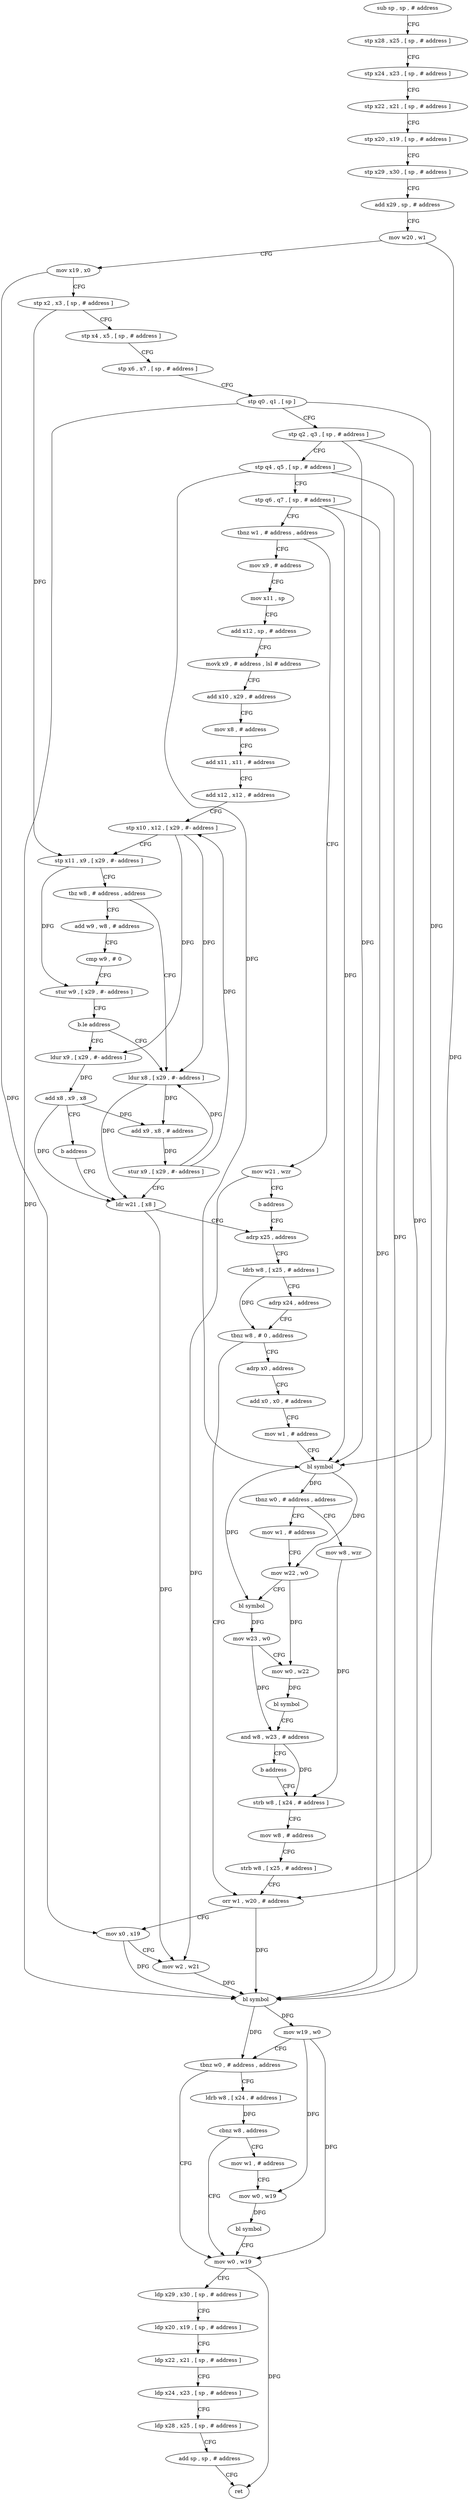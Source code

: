 digraph "func" {
"4262596" [label = "sub sp , sp , # address" ]
"4262600" [label = "stp x28 , x25 , [ sp , # address ]" ]
"4262604" [label = "stp x24 , x23 , [ sp , # address ]" ]
"4262608" [label = "stp x22 , x21 , [ sp , # address ]" ]
"4262612" [label = "stp x20 , x19 , [ sp , # address ]" ]
"4262616" [label = "stp x29 , x30 , [ sp , # address ]" ]
"4262620" [label = "add x29 , sp , # address" ]
"4262624" [label = "mov w20 , w1" ]
"4262628" [label = "mov x19 , x0" ]
"4262632" [label = "stp x2 , x3 , [ sp , # address ]" ]
"4262636" [label = "stp x4 , x5 , [ sp , # address ]" ]
"4262640" [label = "stp x6 , x7 , [ sp , # address ]" ]
"4262644" [label = "stp q0 , q1 , [ sp ]" ]
"4262648" [label = "stp q2 , q3 , [ sp , # address ]" ]
"4262652" [label = "stp q4 , q5 , [ sp , # address ]" ]
"4262656" [label = "stp q6 , q7 , [ sp , # address ]" ]
"4262660" [label = "tbnz w1 , # address , address" ]
"4262672" [label = "mov x9 , # address" ]
"4262664" [label = "mov w21 , wzr" ]
"4262676" [label = "mov x11 , sp" ]
"4262680" [label = "add x12 , sp , # address" ]
"4262684" [label = "movk x9 , # address , lsl # address" ]
"4262688" [label = "add x10 , x29 , # address" ]
"4262692" [label = "mov x8 , # address" ]
"4262696" [label = "add x11 , x11 , # address" ]
"4262700" [label = "add x12 , x12 , # address" ]
"4262704" [label = "stp x10 , x12 , [ x29 , #- address ]" ]
"4262708" [label = "stp x11 , x9 , [ x29 , #- address ]" ]
"4262712" [label = "tbz w8 , # address , address" ]
"4262732" [label = "ldur x8 , [ x29 , #- address ]" ]
"4262716" [label = "add w9 , w8 , # address" ]
"4262668" [label = "b address" ]
"4262748" [label = "adrp x25 , address" ]
"4262736" [label = "add x9 , x8 , # address" ]
"4262740" [label = "stur x9 , [ x29 , #- address ]" ]
"4262744" [label = "ldr w21 , [ x8 ]" ]
"4262720" [label = "cmp w9 , # 0" ]
"4262724" [label = "stur w9 , [ x29 , #- address ]" ]
"4262728" [label = "b.le address" ]
"4262908" [label = "ldur x9 , [ x29 , #- address ]" ]
"4262752" [label = "ldrb w8 , [ x25 , # address ]" ]
"4262756" [label = "adrp x24 , address" ]
"4262760" [label = "tbnz w8 , # 0 , address" ]
"4262832" [label = "orr w1 , w20 , # address" ]
"4262764" [label = "adrp x0 , address" ]
"4262836" [label = "mov x0 , x19" ]
"4262840" [label = "mov w2 , w21" ]
"4262844" [label = "bl symbol" ]
"4262848" [label = "mov w19 , w0" ]
"4262852" [label = "tbnz w0 , # address , address" ]
"4262876" [label = "mov w0 , w19" ]
"4262856" [label = "ldrb w8 , [ x24 , # address ]" ]
"4262768" [label = "add x0 , x0 , # address" ]
"4262772" [label = "mov w1 , # address" ]
"4262776" [label = "bl symbol" ]
"4262780" [label = "tbnz w0 , # address , address" ]
"4262816" [label = "mov w8 , wzr" ]
"4262784" [label = "mov w1 , # address" ]
"4262912" [label = "add x8 , x9 , x8" ]
"4262916" [label = "b address" ]
"4262880" [label = "ldp x29 , x30 , [ sp , # address ]" ]
"4262884" [label = "ldp x20 , x19 , [ sp , # address ]" ]
"4262888" [label = "ldp x22 , x21 , [ sp , # address ]" ]
"4262892" [label = "ldp x24 , x23 , [ sp , # address ]" ]
"4262896" [label = "ldp x28 , x25 , [ sp , # address ]" ]
"4262900" [label = "add sp , sp , # address" ]
"4262904" [label = "ret" ]
"4262860" [label = "cbnz w8 , address" ]
"4262864" [label = "mov w1 , # address" ]
"4262820" [label = "strb w8 , [ x24 , # address ]" ]
"4262788" [label = "mov w22 , w0" ]
"4262792" [label = "bl symbol" ]
"4262796" [label = "mov w23 , w0" ]
"4262800" [label = "mov w0 , w22" ]
"4262804" [label = "bl symbol" ]
"4262808" [label = "and w8 , w23 , # address" ]
"4262812" [label = "b address" ]
"4262868" [label = "mov w0 , w19" ]
"4262872" [label = "bl symbol" ]
"4262824" [label = "mov w8 , # address" ]
"4262828" [label = "strb w8 , [ x25 , # address ]" ]
"4262596" -> "4262600" [ label = "CFG" ]
"4262600" -> "4262604" [ label = "CFG" ]
"4262604" -> "4262608" [ label = "CFG" ]
"4262608" -> "4262612" [ label = "CFG" ]
"4262612" -> "4262616" [ label = "CFG" ]
"4262616" -> "4262620" [ label = "CFG" ]
"4262620" -> "4262624" [ label = "CFG" ]
"4262624" -> "4262628" [ label = "CFG" ]
"4262624" -> "4262832" [ label = "DFG" ]
"4262628" -> "4262632" [ label = "CFG" ]
"4262628" -> "4262836" [ label = "DFG" ]
"4262632" -> "4262636" [ label = "CFG" ]
"4262632" -> "4262708" [ label = "DFG" ]
"4262636" -> "4262640" [ label = "CFG" ]
"4262640" -> "4262644" [ label = "CFG" ]
"4262644" -> "4262648" [ label = "CFG" ]
"4262644" -> "4262844" [ label = "DFG" ]
"4262644" -> "4262776" [ label = "DFG" ]
"4262648" -> "4262652" [ label = "CFG" ]
"4262648" -> "4262844" [ label = "DFG" ]
"4262648" -> "4262776" [ label = "DFG" ]
"4262652" -> "4262656" [ label = "CFG" ]
"4262652" -> "4262844" [ label = "DFG" ]
"4262652" -> "4262776" [ label = "DFG" ]
"4262656" -> "4262660" [ label = "CFG" ]
"4262656" -> "4262844" [ label = "DFG" ]
"4262656" -> "4262776" [ label = "DFG" ]
"4262660" -> "4262672" [ label = "CFG" ]
"4262660" -> "4262664" [ label = "CFG" ]
"4262672" -> "4262676" [ label = "CFG" ]
"4262664" -> "4262668" [ label = "CFG" ]
"4262664" -> "4262840" [ label = "DFG" ]
"4262676" -> "4262680" [ label = "CFG" ]
"4262680" -> "4262684" [ label = "CFG" ]
"4262684" -> "4262688" [ label = "CFG" ]
"4262688" -> "4262692" [ label = "CFG" ]
"4262692" -> "4262696" [ label = "CFG" ]
"4262696" -> "4262700" [ label = "CFG" ]
"4262700" -> "4262704" [ label = "CFG" ]
"4262704" -> "4262708" [ label = "CFG" ]
"4262704" -> "4262732" [ label = "DFG" ]
"4262704" -> "4262908" [ label = "DFG" ]
"4262708" -> "4262712" [ label = "CFG" ]
"4262708" -> "4262724" [ label = "DFG" ]
"4262712" -> "4262732" [ label = "CFG" ]
"4262712" -> "4262716" [ label = "CFG" ]
"4262732" -> "4262736" [ label = "DFG" ]
"4262732" -> "4262744" [ label = "DFG" ]
"4262716" -> "4262720" [ label = "CFG" ]
"4262668" -> "4262748" [ label = "CFG" ]
"4262748" -> "4262752" [ label = "CFG" ]
"4262736" -> "4262740" [ label = "DFG" ]
"4262740" -> "4262744" [ label = "CFG" ]
"4262740" -> "4262704" [ label = "DFG" ]
"4262740" -> "4262732" [ label = "DFG" ]
"4262744" -> "4262748" [ label = "CFG" ]
"4262744" -> "4262840" [ label = "DFG" ]
"4262720" -> "4262724" [ label = "CFG" ]
"4262724" -> "4262728" [ label = "CFG" ]
"4262728" -> "4262908" [ label = "CFG" ]
"4262728" -> "4262732" [ label = "CFG" ]
"4262908" -> "4262912" [ label = "DFG" ]
"4262752" -> "4262756" [ label = "CFG" ]
"4262752" -> "4262760" [ label = "DFG" ]
"4262756" -> "4262760" [ label = "CFG" ]
"4262760" -> "4262832" [ label = "CFG" ]
"4262760" -> "4262764" [ label = "CFG" ]
"4262832" -> "4262836" [ label = "CFG" ]
"4262832" -> "4262844" [ label = "DFG" ]
"4262764" -> "4262768" [ label = "CFG" ]
"4262836" -> "4262840" [ label = "CFG" ]
"4262836" -> "4262844" [ label = "DFG" ]
"4262840" -> "4262844" [ label = "DFG" ]
"4262844" -> "4262848" [ label = "DFG" ]
"4262844" -> "4262852" [ label = "DFG" ]
"4262848" -> "4262852" [ label = "CFG" ]
"4262848" -> "4262876" [ label = "DFG" ]
"4262848" -> "4262868" [ label = "DFG" ]
"4262852" -> "4262876" [ label = "CFG" ]
"4262852" -> "4262856" [ label = "CFG" ]
"4262876" -> "4262880" [ label = "CFG" ]
"4262876" -> "4262904" [ label = "DFG" ]
"4262856" -> "4262860" [ label = "DFG" ]
"4262768" -> "4262772" [ label = "CFG" ]
"4262772" -> "4262776" [ label = "CFG" ]
"4262776" -> "4262780" [ label = "DFG" ]
"4262776" -> "4262788" [ label = "DFG" ]
"4262776" -> "4262792" [ label = "DFG" ]
"4262780" -> "4262816" [ label = "CFG" ]
"4262780" -> "4262784" [ label = "CFG" ]
"4262816" -> "4262820" [ label = "DFG" ]
"4262784" -> "4262788" [ label = "CFG" ]
"4262912" -> "4262916" [ label = "CFG" ]
"4262912" -> "4262736" [ label = "DFG" ]
"4262912" -> "4262744" [ label = "DFG" ]
"4262916" -> "4262744" [ label = "CFG" ]
"4262880" -> "4262884" [ label = "CFG" ]
"4262884" -> "4262888" [ label = "CFG" ]
"4262888" -> "4262892" [ label = "CFG" ]
"4262892" -> "4262896" [ label = "CFG" ]
"4262896" -> "4262900" [ label = "CFG" ]
"4262900" -> "4262904" [ label = "CFG" ]
"4262860" -> "4262876" [ label = "CFG" ]
"4262860" -> "4262864" [ label = "CFG" ]
"4262864" -> "4262868" [ label = "CFG" ]
"4262820" -> "4262824" [ label = "CFG" ]
"4262788" -> "4262792" [ label = "CFG" ]
"4262788" -> "4262800" [ label = "DFG" ]
"4262792" -> "4262796" [ label = "DFG" ]
"4262796" -> "4262800" [ label = "CFG" ]
"4262796" -> "4262808" [ label = "DFG" ]
"4262800" -> "4262804" [ label = "DFG" ]
"4262804" -> "4262808" [ label = "CFG" ]
"4262808" -> "4262812" [ label = "CFG" ]
"4262808" -> "4262820" [ label = "DFG" ]
"4262812" -> "4262820" [ label = "CFG" ]
"4262868" -> "4262872" [ label = "DFG" ]
"4262872" -> "4262876" [ label = "CFG" ]
"4262824" -> "4262828" [ label = "CFG" ]
"4262828" -> "4262832" [ label = "CFG" ]
}
